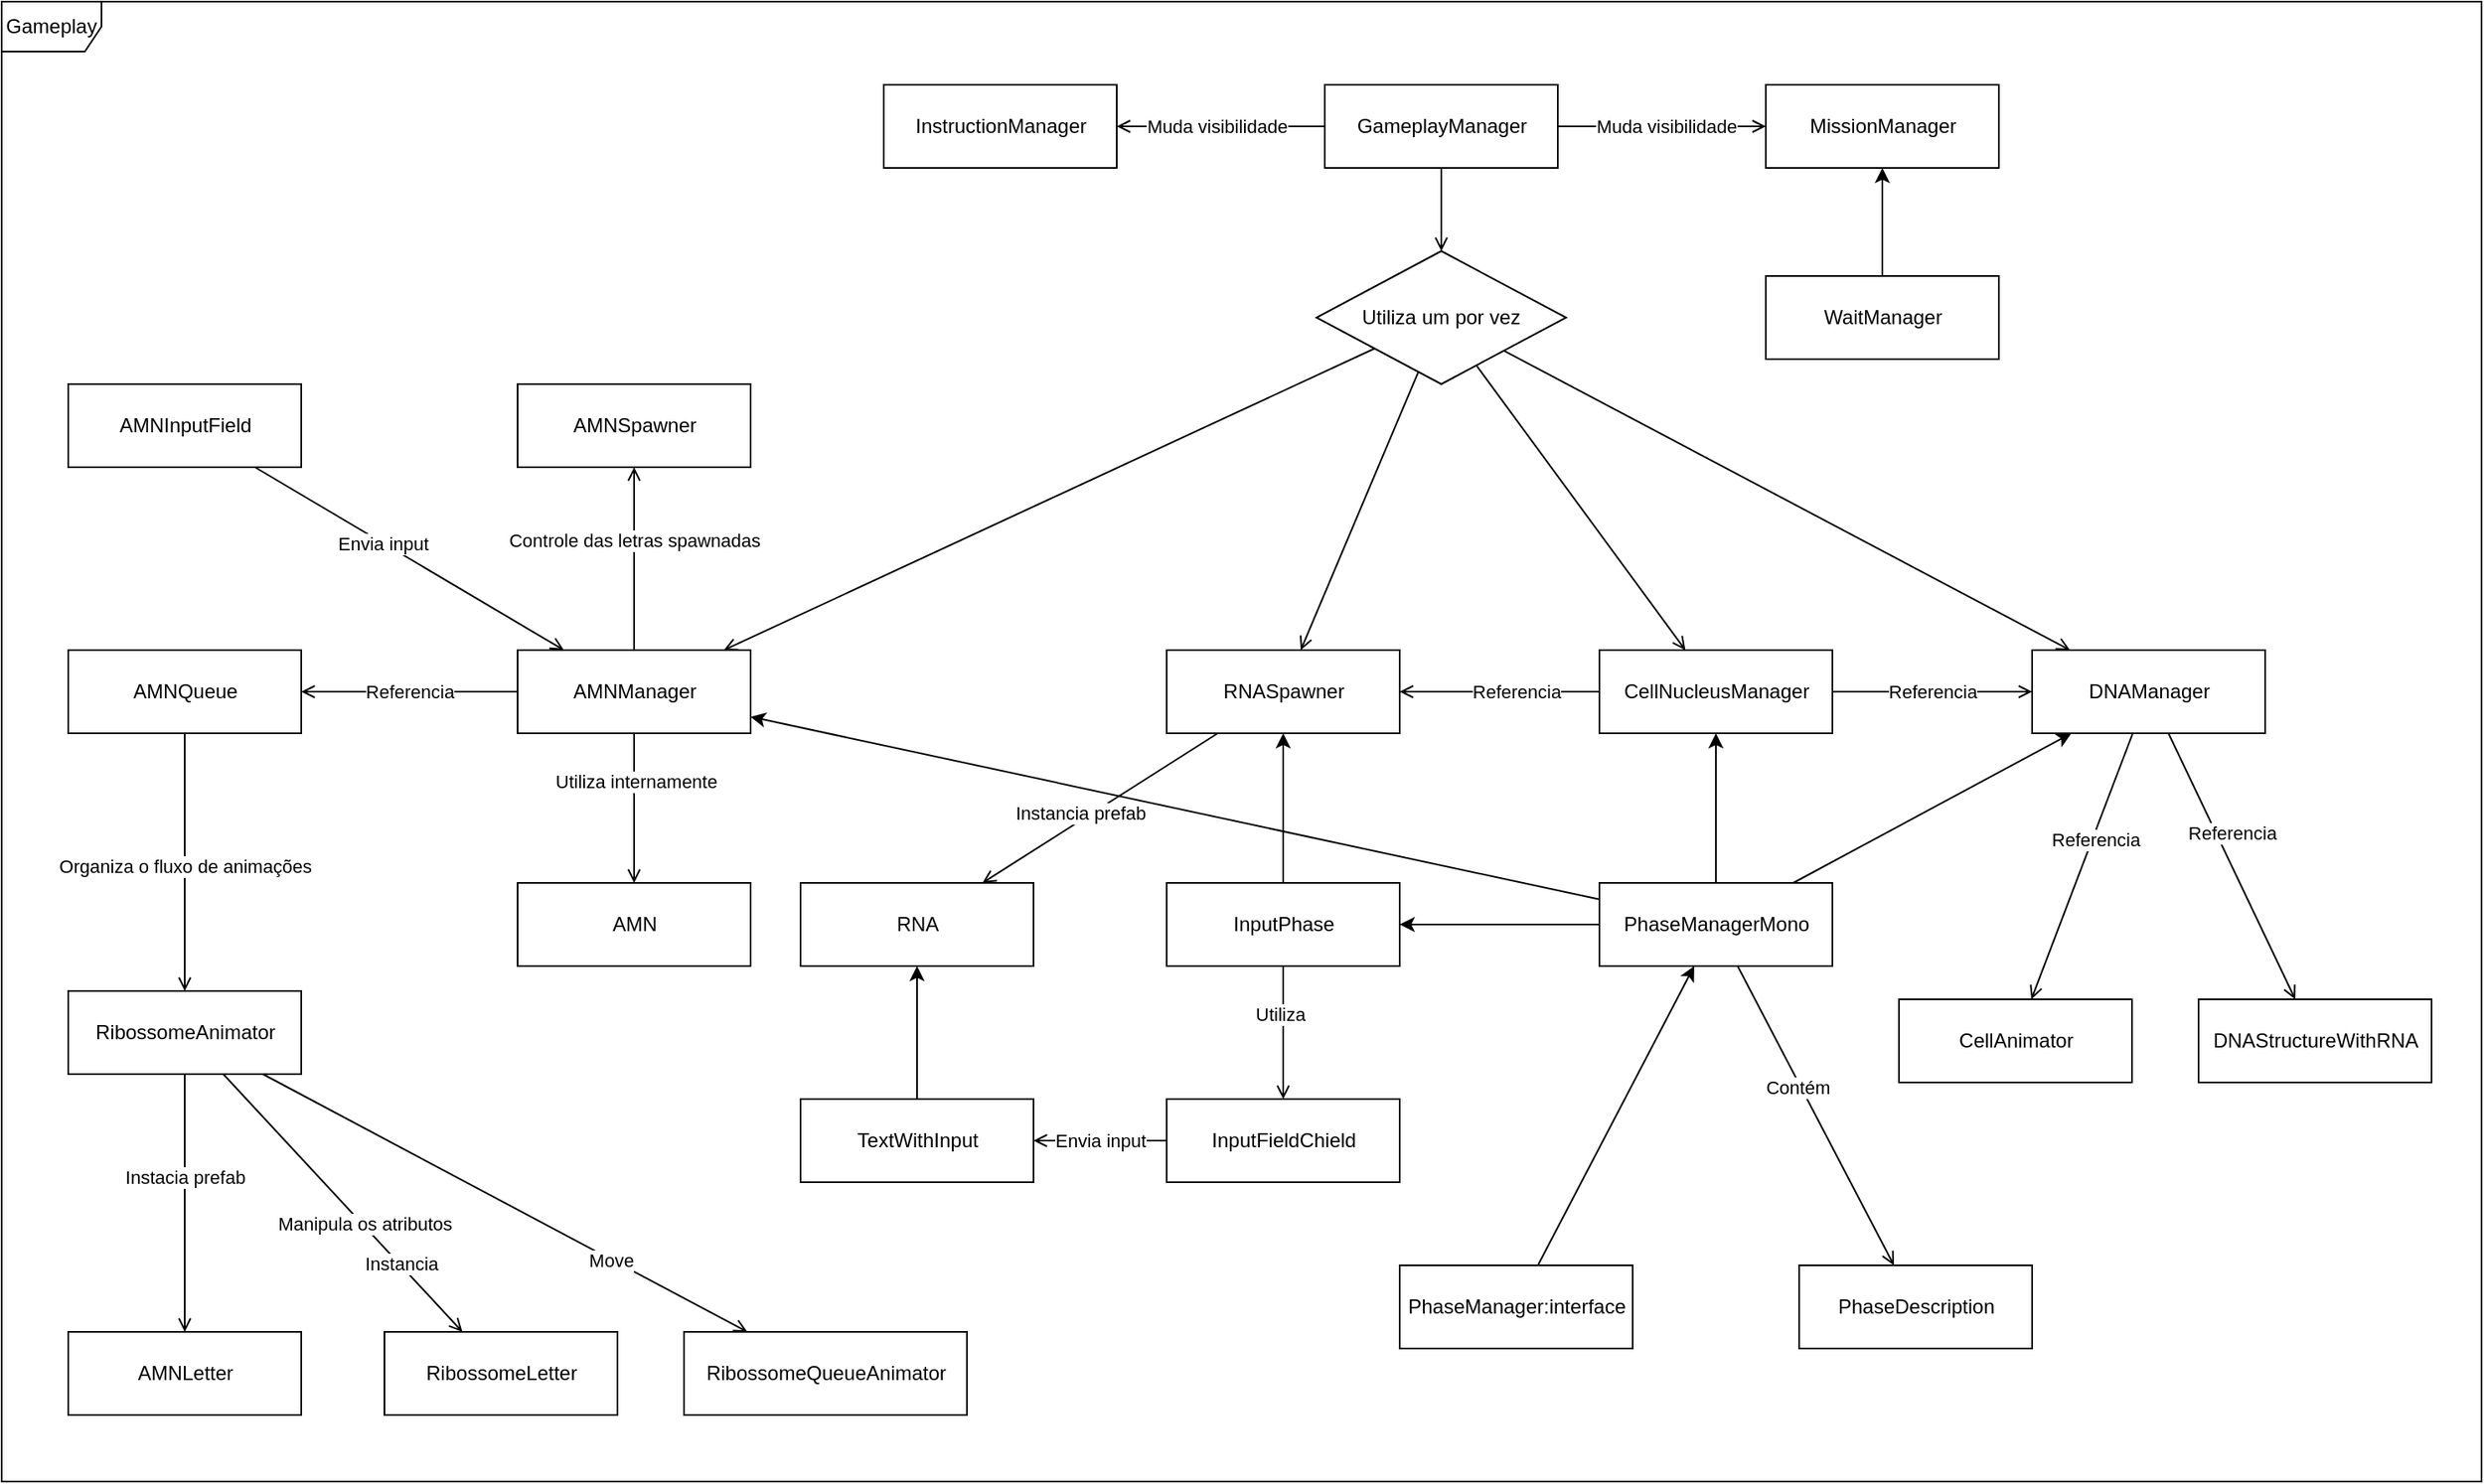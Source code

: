 <mxfile version="20.0.1" type="device"><diagram id="Zlz8G8P1ZfJGv6yr2fvo" name="Page-1"><mxGraphModel dx="1778" dy="1005" grid="1" gridSize="10" guides="1" tooltips="1" connect="1" arrows="1" fold="1" page="1" pageScale="1" pageWidth="827" pageHeight="1169" math="0" shadow="0"><root><mxCell id="0"/><mxCell id="1" parent="0"/><mxCell id="mQ7PCFet7MENSD64M6b8-85" value="Gameplay" style="shape=umlFrame;whiteSpace=wrap;html=1;" parent="1" vertex="1"><mxGeometry x="30" y="160" width="1490" height="890" as="geometry"/></mxCell><mxCell id="mQ7PCFet7MENSD64M6b8-9" value="" style="rounded=0;orthogonalLoop=1;jettySize=auto;html=1;" parent="1" source="mQ7PCFet7MENSD64M6b8-4" target="mQ7PCFet7MENSD64M6b8-5" edge="1"><mxGeometry relative="1" as="geometry"/></mxCell><mxCell id="mQ7PCFet7MENSD64M6b8-4" value="PhaseManager:interface" style="html=1;" parent="1" vertex="1"><mxGeometry x="870" y="920" width="140" height="50" as="geometry"/></mxCell><mxCell id="mQ7PCFet7MENSD64M6b8-8" style="rounded=0;orthogonalLoop=1;jettySize=auto;html=1;endArrow=open;endFill=0;" parent="1" source="mQ7PCFet7MENSD64M6b8-5" target="mQ7PCFet7MENSD64M6b8-7" edge="1"><mxGeometry relative="1" as="geometry"/></mxCell><mxCell id="mQ7PCFet7MENSD64M6b8-10" value="Contém" style="edgeLabel;html=1;align=center;verticalAlign=middle;resizable=0;points=[];" parent="mQ7PCFet7MENSD64M6b8-8" vertex="1" connectable="0"><mxGeometry x="-0.209" y="-2" relative="1" as="geometry"><mxPoint as="offset"/></mxGeometry></mxCell><mxCell id="mQ7PCFet7MENSD64M6b8-32" style="edgeStyle=none;rounded=0;orthogonalLoop=1;jettySize=auto;html=1;" parent="1" source="mQ7PCFet7MENSD64M6b8-5" target="mQ7PCFet7MENSD64M6b8-28" edge="1"><mxGeometry relative="1" as="geometry"/></mxCell><mxCell id="mQ7PCFet7MENSD64M6b8-33" style="edgeStyle=none;rounded=0;orthogonalLoop=1;jettySize=auto;html=1;" parent="1" source="mQ7PCFet7MENSD64M6b8-5" target="mQ7PCFet7MENSD64M6b8-26" edge="1"><mxGeometry relative="1" as="geometry"/></mxCell><mxCell id="mQ7PCFet7MENSD64M6b8-34" style="edgeStyle=none;rounded=0;orthogonalLoop=1;jettySize=auto;html=1;" parent="1" source="mQ7PCFet7MENSD64M6b8-5" target="mQ7PCFet7MENSD64M6b8-29" edge="1"><mxGeometry relative="1" as="geometry"/></mxCell><mxCell id="mQ7PCFet7MENSD64M6b8-64" style="edgeStyle=none;rounded=0;orthogonalLoop=1;jettySize=auto;html=1;endArrow=classic;endFill=1;" parent="1" source="mQ7PCFet7MENSD64M6b8-5" target="mQ7PCFet7MENSD64M6b8-63" edge="1"><mxGeometry relative="1" as="geometry"/></mxCell><mxCell id="mQ7PCFet7MENSD64M6b8-5" value="PhaseManagerMono" style="html=1;" parent="1" vertex="1"><mxGeometry x="990" y="690" width="140" height="50" as="geometry"/></mxCell><mxCell id="mQ7PCFet7MENSD64M6b8-7" value="PhaseDescription" style="html=1;" parent="1" vertex="1"><mxGeometry x="1110" y="920" width="140" height="50" as="geometry"/></mxCell><mxCell id="mQ7PCFet7MENSD64M6b8-14" style="edgeStyle=none;rounded=0;orthogonalLoop=1;jettySize=auto;html=1;endArrow=open;endFill=0;" parent="1" source="mQ7PCFet7MENSD64M6b8-12" target="mQ7PCFet7MENSD64M6b8-13" edge="1"><mxGeometry relative="1" as="geometry"/></mxCell><mxCell id="mQ7PCFet7MENSD64M6b8-15" value="Muda visibilidade" style="edgeLabel;html=1;align=center;verticalAlign=middle;resizable=0;points=[];" parent="mQ7PCFet7MENSD64M6b8-14" vertex="1" connectable="0"><mxGeometry x="-0.099" y="3" relative="1" as="geometry"><mxPoint x="-9" y="-3" as="offset"/></mxGeometry></mxCell><mxCell id="mQ7PCFet7MENSD64M6b8-59" style="edgeStyle=none;rounded=0;orthogonalLoop=1;jettySize=auto;html=1;endArrow=open;endFill=0;" parent="1" source="mQ7PCFet7MENSD64M6b8-12" target="mQ7PCFet7MENSD64M6b8-58" edge="1"><mxGeometry relative="1" as="geometry"/></mxCell><mxCell id="mQ7PCFet7MENSD64M6b8-60" value="Muda visibilidade" style="edgeLabel;html=1;align=center;verticalAlign=middle;resizable=0;points=[];" parent="mQ7PCFet7MENSD64M6b8-59" vertex="1" connectable="0"><mxGeometry x="-0.2" y="-1" relative="1" as="geometry"><mxPoint x="15" y="-1" as="offset"/></mxGeometry></mxCell><mxCell id="okiW4w4HOg8jskAj0d13-1" style="edgeStyle=orthogonalEdgeStyle;rounded=0;orthogonalLoop=1;jettySize=auto;html=1;startArrow=none;startFill=0;endArrow=open;endFill=0;" edge="1" parent="1" source="mQ7PCFet7MENSD64M6b8-12" target="mQ7PCFet7MENSD64M6b8-20"><mxGeometry relative="1" as="geometry"/></mxCell><mxCell id="mQ7PCFet7MENSD64M6b8-12" value="GameplayManager" style="html=1;" parent="1" vertex="1"><mxGeometry x="825" y="210" width="140" height="50" as="geometry"/></mxCell><mxCell id="mQ7PCFet7MENSD64M6b8-13" value="InstructionManager" style="html=1;" parent="1" vertex="1"><mxGeometry x="560" y="210" width="140" height="50" as="geometry"/></mxCell><mxCell id="mQ7PCFet7MENSD64M6b8-51" style="edgeStyle=none;rounded=0;orthogonalLoop=1;jettySize=auto;html=1;endArrow=open;endFill=0;" parent="1" source="mQ7PCFet7MENSD64M6b8-16" target="mQ7PCFet7MENSD64M6b8-50" edge="1"><mxGeometry relative="1" as="geometry"/></mxCell><mxCell id="mQ7PCFet7MENSD64M6b8-53" value="Instancia prefab" style="edgeLabel;html=1;align=center;verticalAlign=middle;resizable=0;points=[];" parent="mQ7PCFet7MENSD64M6b8-51" vertex="1" connectable="0"><mxGeometry x="0.147" y="-4" relative="1" as="geometry"><mxPoint as="offset"/></mxGeometry></mxCell><mxCell id="mQ7PCFet7MENSD64M6b8-16" value="RNASpawner" style="html=1;" parent="1" vertex="1"><mxGeometry x="730" y="550" width="140" height="50" as="geometry"/></mxCell><mxCell id="mQ7PCFet7MENSD64M6b8-23" style="edgeStyle=none;rounded=0;orthogonalLoop=1;jettySize=auto;html=1;endArrow=open;endFill=0;" parent="1" source="mQ7PCFet7MENSD64M6b8-20" target="mQ7PCFet7MENSD64M6b8-16" edge="1"><mxGeometry relative="1" as="geometry"/></mxCell><mxCell id="mQ7PCFet7MENSD64M6b8-27" style="edgeStyle=none;rounded=0;orthogonalLoop=1;jettySize=auto;html=1;endArrow=open;endFill=0;" parent="1" source="mQ7PCFet7MENSD64M6b8-20" target="mQ7PCFet7MENSD64M6b8-26" edge="1"><mxGeometry relative="1" as="geometry"/></mxCell><mxCell id="mQ7PCFet7MENSD64M6b8-30" style="edgeStyle=none;rounded=0;orthogonalLoop=1;jettySize=auto;html=1;endArrow=open;endFill=0;" parent="1" source="mQ7PCFet7MENSD64M6b8-20" target="mQ7PCFet7MENSD64M6b8-28" edge="1"><mxGeometry relative="1" as="geometry"/></mxCell><mxCell id="mQ7PCFet7MENSD64M6b8-31" style="edgeStyle=none;rounded=0;orthogonalLoop=1;jettySize=auto;html=1;endArrow=open;endFill=0;" parent="1" source="mQ7PCFet7MENSD64M6b8-20" target="mQ7PCFet7MENSD64M6b8-29" edge="1"><mxGeometry relative="1" as="geometry"/></mxCell><mxCell id="mQ7PCFet7MENSD64M6b8-20" value="Utiliza um por vez" style="shape=rhombus;perimeter=rhombusPerimeter;whiteSpace=wrap;html=1;align=center;" parent="1" vertex="1"><mxGeometry x="820" y="310" width="150" height="80" as="geometry"/></mxCell><mxCell id="mQ7PCFet7MENSD64M6b8-74" value="Referencia" style="edgeStyle=none;rounded=0;orthogonalLoop=1;jettySize=auto;html=1;endArrow=open;endFill=0;" parent="1" source="mQ7PCFet7MENSD64M6b8-26" target="mQ7PCFet7MENSD64M6b8-73" edge="1"><mxGeometry relative="1" as="geometry"/></mxCell><mxCell id="mQ7PCFet7MENSD64M6b8-92" style="edgeStyle=none;rounded=0;orthogonalLoop=1;jettySize=auto;html=1;endArrow=open;endFill=0;" parent="1" source="mQ7PCFet7MENSD64M6b8-26" target="mQ7PCFet7MENSD64M6b8-91" edge="1"><mxGeometry relative="1" as="geometry"/></mxCell><mxCell id="mQ7PCFet7MENSD64M6b8-93" value="Utiliza internamente" style="edgeLabel;html=1;align=center;verticalAlign=middle;resizable=0;points=[];" parent="mQ7PCFet7MENSD64M6b8-92" vertex="1" connectable="0"><mxGeometry x="-0.367" y="1" relative="1" as="geometry"><mxPoint as="offset"/></mxGeometry></mxCell><mxCell id="i7vrZVZly089GsOu_1tM-8" style="edgeStyle=orthogonalEdgeStyle;rounded=0;orthogonalLoop=1;jettySize=auto;html=1;endArrow=open;endFill=0;" parent="1" source="mQ7PCFet7MENSD64M6b8-26" target="i7vrZVZly089GsOu_1tM-1" edge="1"><mxGeometry relative="1" as="geometry"/></mxCell><mxCell id="i7vrZVZly089GsOu_1tM-9" value="Controle das letras spawnadas" style="edgeLabel;html=1;align=center;verticalAlign=middle;resizable=0;points=[];" parent="i7vrZVZly089GsOu_1tM-8" vertex="1" connectable="0"><mxGeometry x="0.206" relative="1" as="geometry"><mxPoint as="offset"/></mxGeometry></mxCell><mxCell id="mQ7PCFet7MENSD64M6b8-26" value="AMNManager" style="html=1;" parent="1" vertex="1"><mxGeometry x="340" y="550" width="140" height="50" as="geometry"/></mxCell><mxCell id="mQ7PCFet7MENSD64M6b8-54" style="edgeStyle=none;rounded=0;orthogonalLoop=1;jettySize=auto;html=1;endArrow=open;endFill=0;" parent="1" source="mQ7PCFet7MENSD64M6b8-28" target="mQ7PCFet7MENSD64M6b8-29" edge="1"><mxGeometry relative="1" as="geometry"/></mxCell><mxCell id="mQ7PCFet7MENSD64M6b8-56" value="Referencia" style="edgeLabel;html=1;align=center;verticalAlign=middle;resizable=0;points=[];" parent="mQ7PCFet7MENSD64M6b8-54" vertex="1" connectable="0"><mxGeometry x="-0.2" y="-1" relative="1" as="geometry"><mxPoint x="12" y="-1" as="offset"/></mxGeometry></mxCell><mxCell id="mQ7PCFet7MENSD64M6b8-55" style="edgeStyle=none;rounded=0;orthogonalLoop=1;jettySize=auto;html=1;endArrow=open;endFill=0;" parent="1" source="mQ7PCFet7MENSD64M6b8-28" target="mQ7PCFet7MENSD64M6b8-16" edge="1"><mxGeometry relative="1" as="geometry"/></mxCell><mxCell id="mQ7PCFet7MENSD64M6b8-57" value="Referencia" style="edgeLabel;html=1;align=center;verticalAlign=middle;resizable=0;points=[];" parent="mQ7PCFet7MENSD64M6b8-55" vertex="1" connectable="0"><mxGeometry x="0.183" y="1" relative="1" as="geometry"><mxPoint x="21" y="-1" as="offset"/></mxGeometry></mxCell><mxCell id="mQ7PCFet7MENSD64M6b8-28" value="CellNucleusManager" style="html=1;" parent="1" vertex="1"><mxGeometry x="990" y="550" width="140" height="50" as="geometry"/></mxCell><mxCell id="mQ7PCFet7MENSD64M6b8-36" style="edgeStyle=none;rounded=0;orthogonalLoop=1;jettySize=auto;html=1;endArrow=open;endFill=0;" parent="1" source="mQ7PCFet7MENSD64M6b8-29" target="mQ7PCFet7MENSD64M6b8-35" edge="1"><mxGeometry relative="1" as="geometry"/></mxCell><mxCell id="mQ7PCFet7MENSD64M6b8-37" value="Referencia" style="edgeLabel;html=1;align=center;verticalAlign=middle;resizable=0;points=[];" parent="mQ7PCFet7MENSD64M6b8-36" vertex="1" connectable="0"><mxGeometry x="-0.212" y="1" relative="1" as="geometry"><mxPoint as="offset"/></mxGeometry></mxCell><mxCell id="mQ7PCFet7MENSD64M6b8-39" style="edgeStyle=none;rounded=0;orthogonalLoop=1;jettySize=auto;html=1;endArrow=open;endFill=0;" parent="1" source="mQ7PCFet7MENSD64M6b8-29" target="mQ7PCFet7MENSD64M6b8-38" edge="1"><mxGeometry relative="1" as="geometry"/></mxCell><mxCell id="mQ7PCFet7MENSD64M6b8-40" value="Referencia" style="edgeLabel;html=1;align=center;verticalAlign=middle;resizable=0;points=[];" parent="mQ7PCFet7MENSD64M6b8-39" vertex="1" connectable="0"><mxGeometry x="-0.318" y="-1" relative="1" as="geometry"><mxPoint x="13" y="5" as="offset"/></mxGeometry></mxCell><mxCell id="mQ7PCFet7MENSD64M6b8-29" value="DNAManager" style="html=1;" parent="1" vertex="1"><mxGeometry x="1250" y="550" width="140" height="50" as="geometry"/></mxCell><mxCell id="mQ7PCFet7MENSD64M6b8-35" value="CellAnimator" style="html=1;" parent="1" vertex="1"><mxGeometry x="1170" y="760" width="140" height="50" as="geometry"/></mxCell><mxCell id="mQ7PCFet7MENSD64M6b8-38" value="DNAStructureWithRNA" style="html=1;" parent="1" vertex="1"><mxGeometry x="1350" y="760" width="140" height="50" as="geometry"/></mxCell><mxCell id="mQ7PCFet7MENSD64M6b8-50" value="RNA" style="html=1;" parent="1" vertex="1"><mxGeometry x="510" y="690" width="140" height="50" as="geometry"/></mxCell><mxCell id="mQ7PCFet7MENSD64M6b8-58" value="MissionManager" style="html=1;" parent="1" vertex="1"><mxGeometry x="1090" y="210" width="140" height="50" as="geometry"/></mxCell><mxCell id="mQ7PCFet7MENSD64M6b8-62" style="edgeStyle=none;rounded=0;orthogonalLoop=1;jettySize=auto;html=1;endArrow=classic;endFill=1;" parent="1" source="mQ7PCFet7MENSD64M6b8-61" target="mQ7PCFet7MENSD64M6b8-58" edge="1"><mxGeometry relative="1" as="geometry"><Array as="points"><mxPoint x="1160" y="290"/></Array></mxGeometry></mxCell><mxCell id="mQ7PCFet7MENSD64M6b8-61" value="WaitManager" style="html=1;" parent="1" vertex="1"><mxGeometry x="1090" y="325" width="140" height="50" as="geometry"/></mxCell><mxCell id="mQ7PCFet7MENSD64M6b8-65" style="edgeStyle=none;rounded=0;orthogonalLoop=1;jettySize=auto;html=1;endArrow=classic;endFill=1;" parent="1" source="mQ7PCFet7MENSD64M6b8-63" target="mQ7PCFet7MENSD64M6b8-16" edge="1"><mxGeometry relative="1" as="geometry"/></mxCell><mxCell id="mQ7PCFet7MENSD64M6b8-71" style="edgeStyle=none;rounded=0;orthogonalLoop=1;jettySize=auto;html=1;endArrow=open;endFill=0;" parent="1" source="mQ7PCFet7MENSD64M6b8-63" target="mQ7PCFet7MENSD64M6b8-67" edge="1"><mxGeometry relative="1" as="geometry"/></mxCell><mxCell id="mQ7PCFet7MENSD64M6b8-72" value="Utiliza" style="edgeLabel;html=1;align=center;verticalAlign=middle;resizable=0;points=[];" parent="mQ7PCFet7MENSD64M6b8-71" vertex="1" connectable="0"><mxGeometry x="-0.289" y="-2" relative="1" as="geometry"><mxPoint as="offset"/></mxGeometry></mxCell><mxCell id="mQ7PCFet7MENSD64M6b8-63" value="InputPhase" style="html=1;" parent="1" vertex="1"><mxGeometry x="730" y="690" width="140" height="50" as="geometry"/></mxCell><mxCell id="mQ7PCFet7MENSD64M6b8-70" value="Envia input" style="edgeStyle=none;rounded=0;orthogonalLoop=1;jettySize=auto;html=1;endArrow=open;endFill=0;" parent="1" source="mQ7PCFet7MENSD64M6b8-67" target="mQ7PCFet7MENSD64M6b8-68" edge="1"><mxGeometry relative="1" as="geometry"/></mxCell><mxCell id="mQ7PCFet7MENSD64M6b8-67" value="InputFieldChield" style="html=1;" parent="1" vertex="1"><mxGeometry x="730" y="820" width="140" height="50" as="geometry"/></mxCell><mxCell id="mQ7PCFet7MENSD64M6b8-69" style="edgeStyle=none;rounded=0;orthogonalLoop=1;jettySize=auto;html=1;endArrow=classic;endFill=1;" parent="1" source="mQ7PCFet7MENSD64M6b8-68" target="mQ7PCFet7MENSD64M6b8-50" edge="1"><mxGeometry relative="1" as="geometry"/></mxCell><mxCell id="mQ7PCFet7MENSD64M6b8-68" value="TextWithInput" style="html=1;" parent="1" vertex="1"><mxGeometry x="510" y="820" width="140" height="50" as="geometry"/></mxCell><mxCell id="mQ7PCFet7MENSD64M6b8-80" style="edgeStyle=none;rounded=0;orthogonalLoop=1;jettySize=auto;html=1;endArrow=open;endFill=0;" parent="1" source="mQ7PCFet7MENSD64M6b8-73" target="mQ7PCFet7MENSD64M6b8-76" edge="1"><mxGeometry relative="1" as="geometry"/></mxCell><mxCell id="mQ7PCFet7MENSD64M6b8-81" value="Organiza o fluxo de animações" style="edgeLabel;html=1;align=center;verticalAlign=middle;resizable=0;points=[];" parent="mQ7PCFet7MENSD64M6b8-80" vertex="1" connectable="0"><mxGeometry x="-0.329" relative="1" as="geometry"><mxPoint y="28" as="offset"/></mxGeometry></mxCell><mxCell id="mQ7PCFet7MENSD64M6b8-73" value="AMNQueue" style="html=1;" parent="1" vertex="1"><mxGeometry x="70" y="550" width="140" height="50" as="geometry"/></mxCell><mxCell id="mQ7PCFet7MENSD64M6b8-86" style="edgeStyle=none;rounded=0;orthogonalLoop=1;jettySize=auto;html=1;endArrow=open;endFill=0;" parent="1" source="mQ7PCFet7MENSD64M6b8-76" target="mQ7PCFet7MENSD64M6b8-82" edge="1"><mxGeometry relative="1" as="geometry"/></mxCell><mxCell id="mQ7PCFet7MENSD64M6b8-87" value="Instacia prefab" style="edgeLabel;html=1;align=center;verticalAlign=middle;resizable=0;points=[];" parent="mQ7PCFet7MENSD64M6b8-86" vertex="1" connectable="0"><mxGeometry x="-0.201" relative="1" as="geometry"><mxPoint as="offset"/></mxGeometry></mxCell><mxCell id="okiW4w4HOg8jskAj0d13-3" style="rounded=0;orthogonalLoop=1;jettySize=auto;html=1;startArrow=none;startFill=0;endArrow=open;endFill=0;" edge="1" parent="1" source="mQ7PCFet7MENSD64M6b8-76" target="okiW4w4HOg8jskAj0d13-2"><mxGeometry relative="1" as="geometry"/></mxCell><mxCell id="okiW4w4HOg8jskAj0d13-8" value="Move" style="edgeLabel;html=1;align=center;verticalAlign=middle;resizable=0;points=[];" vertex="1" connectable="0" parent="okiW4w4HOg8jskAj0d13-3"><mxGeometry x="0.438" relative="1" as="geometry"><mxPoint as="offset"/></mxGeometry></mxCell><mxCell id="okiW4w4HOg8jskAj0d13-5" style="edgeStyle=none;rounded=0;orthogonalLoop=1;jettySize=auto;html=1;startArrow=none;startFill=0;endArrow=open;endFill=0;" edge="1" parent="1" source="mQ7PCFet7MENSD64M6b8-76" target="okiW4w4HOg8jskAj0d13-4"><mxGeometry relative="1" as="geometry"/></mxCell><mxCell id="okiW4w4HOg8jskAj0d13-6" value="Manipula os atributos" style="edgeLabel;html=1;align=center;verticalAlign=middle;resizable=0;points=[];" vertex="1" connectable="0" parent="okiW4w4HOg8jskAj0d13-5"><mxGeometry x="0.162" y="1" relative="1" as="geometry"><mxPoint as="offset"/></mxGeometry></mxCell><mxCell id="okiW4w4HOg8jskAj0d13-7" value="Instancia" style="edgeLabel;html=1;align=center;verticalAlign=middle;resizable=0;points=[];" vertex="1" connectable="0" parent="okiW4w4HOg8jskAj0d13-5"><mxGeometry x="0.47" y="1" relative="1" as="geometry"><mxPoint as="offset"/></mxGeometry></mxCell><mxCell id="mQ7PCFet7MENSD64M6b8-76" value="RibossomeAnimator" style="html=1;" parent="1" vertex="1"><mxGeometry x="70" y="755" width="140" height="50" as="geometry"/></mxCell><mxCell id="mQ7PCFet7MENSD64M6b8-82" value="AMNLetter" style="html=1;" parent="1" vertex="1"><mxGeometry x="70" y="960" width="140" height="50" as="geometry"/></mxCell><mxCell id="mQ7PCFet7MENSD64M6b8-89" style="edgeStyle=none;rounded=0;orthogonalLoop=1;jettySize=auto;html=1;endArrow=open;endFill=0;" parent="1" source="mQ7PCFet7MENSD64M6b8-88" target="mQ7PCFet7MENSD64M6b8-26" edge="1"><mxGeometry relative="1" as="geometry"/></mxCell><mxCell id="mQ7PCFet7MENSD64M6b8-90" value="Envia input" style="edgeLabel;html=1;align=center;verticalAlign=middle;resizable=0;points=[];" parent="mQ7PCFet7MENSD64M6b8-89" vertex="1" connectable="0"><mxGeometry x="-0.169" relative="1" as="geometry"><mxPoint as="offset"/></mxGeometry></mxCell><mxCell id="mQ7PCFet7MENSD64M6b8-88" value="AMNInputField" style="html=1;" parent="1" vertex="1"><mxGeometry x="70" y="390" width="140" height="50" as="geometry"/></mxCell><mxCell id="mQ7PCFet7MENSD64M6b8-91" value="AMN" style="html=1;" parent="1" vertex="1"><mxGeometry x="340" y="690" width="140" height="50" as="geometry"/></mxCell><mxCell id="i7vrZVZly089GsOu_1tM-1" value="AMNSpawner" style="html=1;" parent="1" vertex="1"><mxGeometry x="340" y="390" width="140" height="50" as="geometry"/></mxCell><mxCell id="okiW4w4HOg8jskAj0d13-2" value="RibossomeQueueAnimator" style="html=1;" vertex="1" parent="1"><mxGeometry x="440" y="960" width="170" height="50" as="geometry"/></mxCell><mxCell id="okiW4w4HOg8jskAj0d13-4" value="RibossomeLetter" style="html=1;" vertex="1" parent="1"><mxGeometry x="260" y="960" width="140" height="50" as="geometry"/></mxCell></root></mxGraphModel></diagram></mxfile>